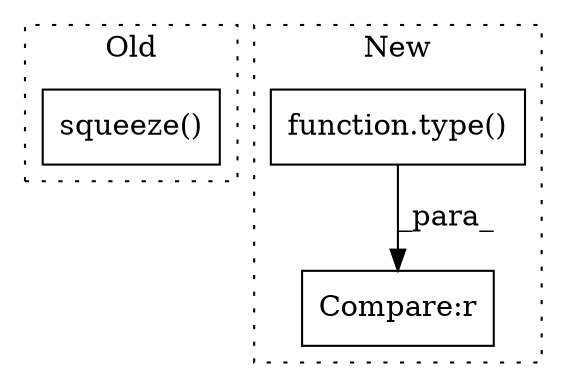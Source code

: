 digraph G {
subgraph cluster0 {
1 [label="squeeze()" a="75" s="7283" l="29" shape="box"];
label = "Old";
style="dotted";
}
subgraph cluster1 {
2 [label="function.type()" a="75" s="6807,6815" l="5,1" shape="box"];
3 [label="Compare:r" a="40" s="6807" l="25" shape="box"];
label = "New";
style="dotted";
}
2 -> 3 [label="_para_"];
}